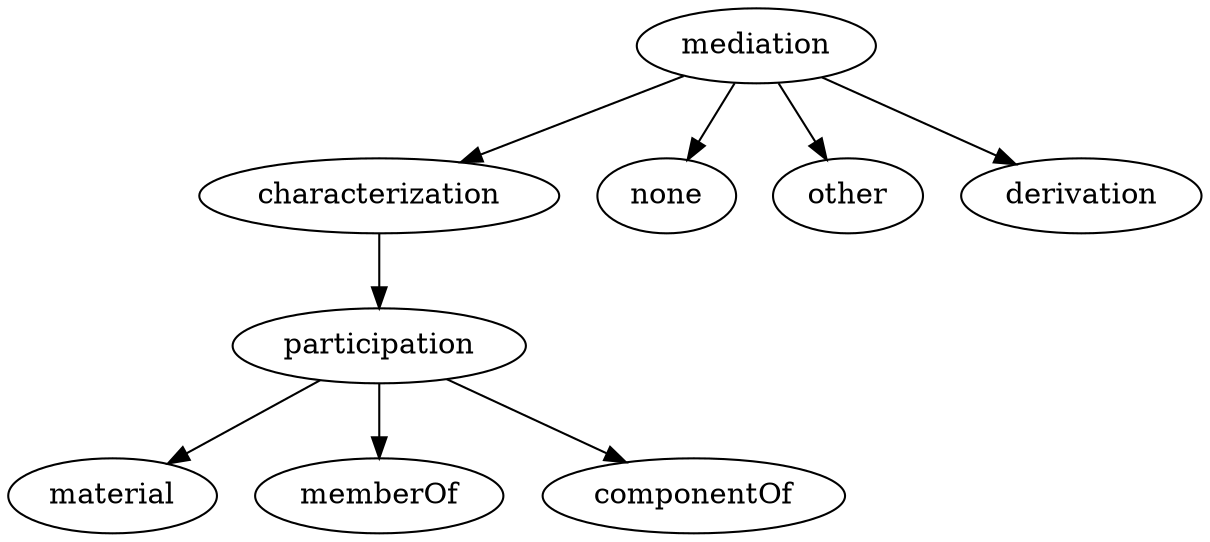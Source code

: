 strict digraph  {
mediation;
characterization;
none;
other;
derivation;
participation;
material;
memberOf;
componentOf;
mediation -> characterization;
mediation -> none;
mediation -> other;
mediation -> derivation;
characterization -> participation;
participation -> material;
participation -> memberOf;
participation -> componentOf;
}
